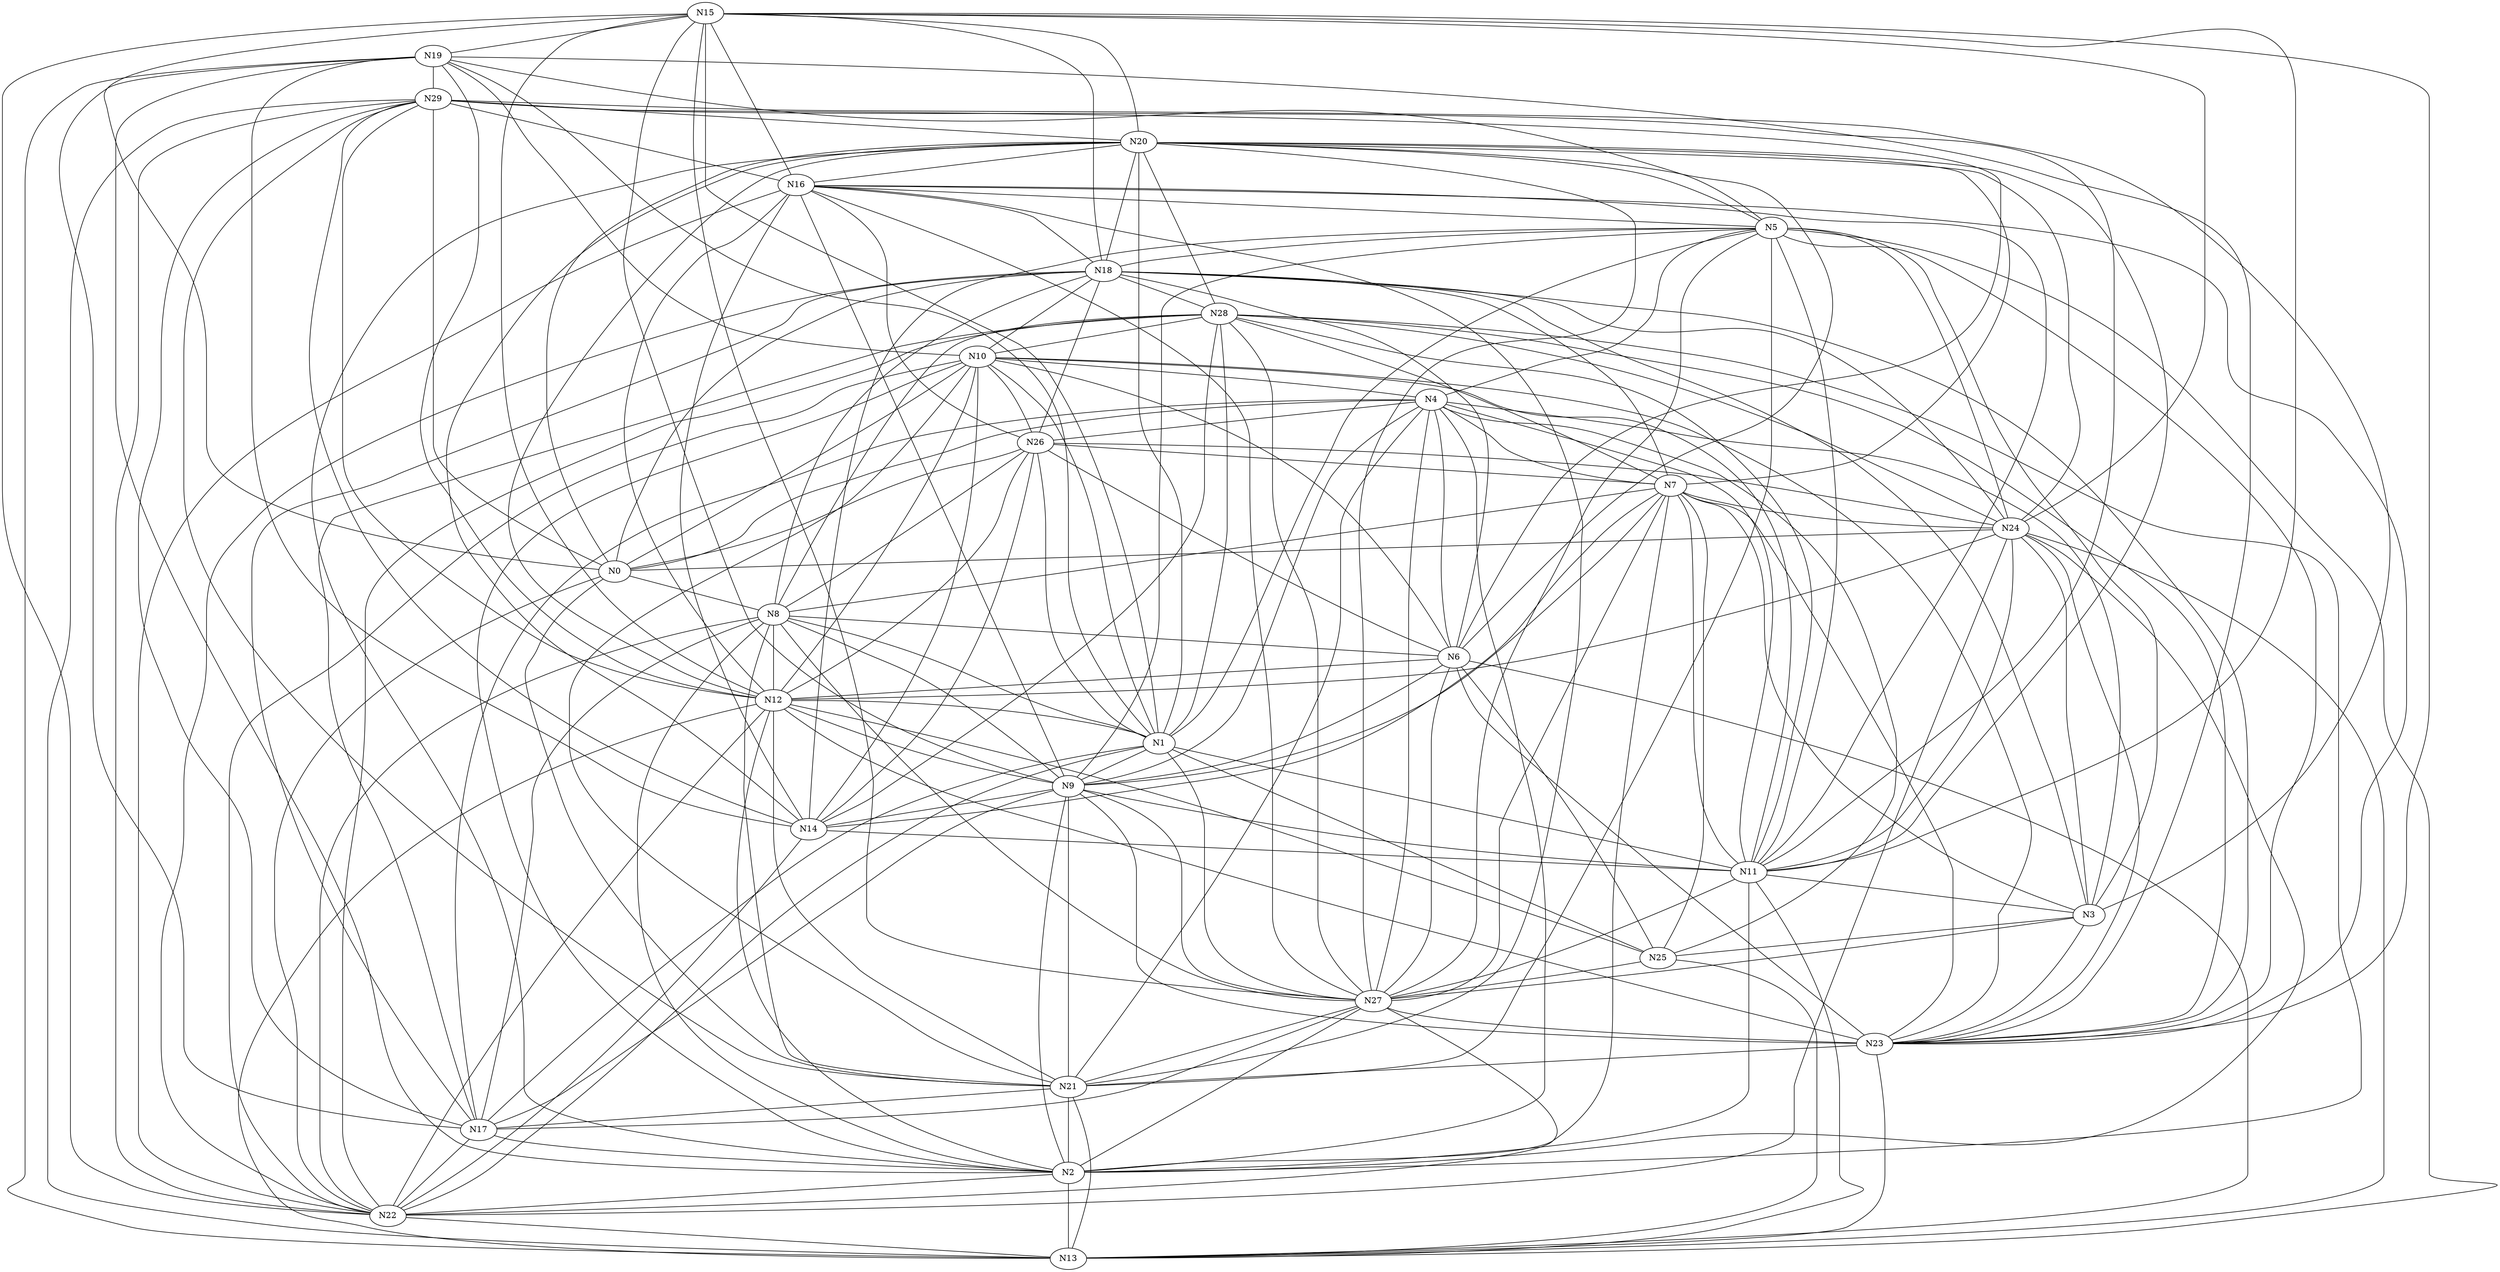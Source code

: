 Graph G {
	N15--N19[weight=18];
	N15--N16[weight=50];
	N29--N20[weight=23];
	N6--N26[weight=21];
	N15--N22[weight=17];
	N6--N25[weight=27];
	N17--N29[weight=11];
	N15--N20[weight=36];
	N6--N23[weight=28];
	N13--N11[weight=4];
	N29--N22[weight=23];
	N29--N21[weight=49];
	N12--N8[weight=38];
	N2--N11[weight=39];
	N12--N9[weight=30];
	N12--N2[weight=1];
	N12--N1[weight=41];
	N24--N0[weight=28];
	N29--N14[weight=14];
	N0--N4[weight=17];
	N29--N13[weight=15];
	N29--N12[weight=9];
	N24--N2[weight=39];
	N0--N8[weight=18];
	N2--N20[weight=30];
	N2--N21[weight=32];
	N27--N1[weight=31];
	N2--N22[weight=13];
	N2--N27[weight=31];
	N27--N7[weight=50];
	N27--N8[weight=21];
	N27--N9[weight=30];
	N27--N4[weight=16];
	N25--N12[weight=29];
	N27--N5[weight=16];
	N27--N6[weight=7];
	N22--N24[weight=7];
	N20--N5[weight=27];
	N20--N6[weight=18];
	N16--N5[weight=28];
	N15--N27[weight=11];
	N22--N16[weight=12];
	N22--N18[weight=3];
	N22--N17[weight=39];
	N0--N10[weight=39];
	N22--N13[weight=26];
	N6--N12[weight=10];
	N6--N10[weight=16];
	N24--N23[weight=3];
	N23--N7[weight=14];
	N23--N3[weight=2];
	N23--N15[weight=10];
	N23--N13[weight=8];
	N1--N8[weight=6];
	N23--N18[weight=12];
	N23--N16[weight=18];
	N1--N9[weight=20];
	N13--N5[weight=32];
	N13--N2[weight=42];
	N23--N21[weight=39];
	N19--N14[weight=45];
	N19--N13[weight=49];
	N24--N15[weight=48];
	N24--N13[weight=31];
	N13--N6[weight=7];
	N19--N23[weight=15];
	N24--N28[weight=1];
	N24--N26[weight=2];
	N19--N29[weight=29];
	N13--N25[weight=37];
	N6--N4[weight=26];
	N14--N28[weight=24];
	N17--N9[weight=40];
	N24--N11[weight=44];
	N17--N8[weight=9];
	N14--N20[weight=33];
	N17--N4[weight=17];
	N14--N22[weight=2];
	N17--N2[weight=11];
	N23--N28[weight=23];
	N28--N1[weight=10];
	N4--N21[weight=44];
	N28--N2[weight=2];
	N28--N8[weight=21];
	N4--N26[weight=30];
	N28--N7[weight=28];
	N16--N29[weight=48];
	N2--N7[weight=47];
	N16--N27[weight=3];
	N14--N11[weight=44];
	N28--N10[weight=1];
	N14--N5[weight=32];
	N5--N23[weight=32];
	N5--N24[weight=49];
	N14--N7[weight=20];
	N22--N8[weight=34];
	N22--N1[weight=32];
	N9--N5[weight=27];
	N9--N6[weight=21];
	N5--N11[weight=39];
	N9--N4[weight=30];
	N9--N7[weight=15];
	N5--N18[weight=13];
	N5--N19[weight=39];
	N12--N10[weight=46];
	N26--N10[weight=16];
	N26--N12[weight=15];
	N26--N14[weight=39];
	N16--N21[weight=24];
	N9--N2[weight=42];
	N21--N27[weight=40];
	N12--N19[weight=34];
	N12--N16[weight=47];
	N12--N15[weight=30];
	N12--N13[weight=44];
	N18--N6[weight=23];
	N3--N25[weight=15];
	N12--N22[weight=22];
	N18--N8[weight=18];
	N3--N27[weight=4];
	N18--N28[weight=22];
	N18--N7[weight=26];
	N3--N24[weight=50];
	N18--N3[weight=19];
	N18--N24[weight=42];
	N9--N21[weight=42];
	N16--N11[weight=11];
	N18--N0[weight=19];
	N18--N20[weight=46];
	N16--N14[weight=38];
	N9--N23[weight=34];
	N28--N22[weight=33];
	N28--N20[weight=36];
	N29--N3[weight=15];
	N28--N27[weight=6];
	N29--N6[weight=12];
	N12--N24[weight=17];
	N12--N23[weight=48];
	N5--N1[weight=1];
	N28--N17[weight=36];
	N9--N16[weight=26];
	N5--N4[weight=44];
	N9--N11[weight=45];
	N9--N14[weight=4];
	N9--N15[weight=31];
	N10--N23[weight=2];
	N22--N10[weight=31];
	N0--N29[weight=46];
	N3--N5[weight=17];
	N25--N27[weight=16];
	N0--N22[weight=12];
	N3--N7[weight=40];
	N21--N5[weight=47];
	N0--N20[weight=12];
	N0--N21[weight=13];
	N21--N8[weight=19];
	N11--N28[weight=10];
	N11--N29[weight=41];
	N21--N10[weight=46];
	N10--N14[weight=12];
	N21--N12[weight=42];
	N21--N13[weight=9];
	N10--N11[weight=41];
	N21--N17[weight=34];
	N8--N2[weight=20];
	N10--N19[weight=14];
	N10--N18[weight=3];
	N25--N4[weight=31];
	N18--N15[weight=18];
	N8--N9[weight=25];
	N18--N16[weight=25];
	N18--N17[weight=47];
	N8--N6[weight=10];
	N8--N7[weight=11];
	N11--N3[weight=5];
	N11--N1[weight=35];
	N11--N4[weight=2];
	N1--N19[weight=17];
	N19--N2[weight=34];
	N27--N23[weight=11];
	N1--N17[weight=22];
	N27--N22[weight=40];
	N20--N12[weight=26];
	N20--N11[weight=31];
	N26--N16[weight=29];
	N26--N18[weight=49];
	N10--N2[weight=33];
	N20--N16[weight=10];
	N10--N1[weight=47];
	N10--N4[weight=48];
	N26--N0[weight=26];
	N26--N1[weight=45];
	N7--N11[weight=41];
	N26--N8[weight=40];
	N27--N17[weight=45];
	N26--N7[weight=20];
	N4--N3[weight=35];
	N4--N2[weight=16];
	N4--N7[weight=18];
	N27--N11[weight=18];
	N20--N27[weight=44];
	N20--N24[weight=4];
	N7--N20[weight=34];
	N17--N19[weight=21];
	N15--N1[weight=43];
	N7--N24[weight=30];
	N15--N0[weight=34];
	N7--N25[weight=14];
	N1--N20[weight=44];
	N1--N25[weight=28];
	N11--N15[weight=1];
}